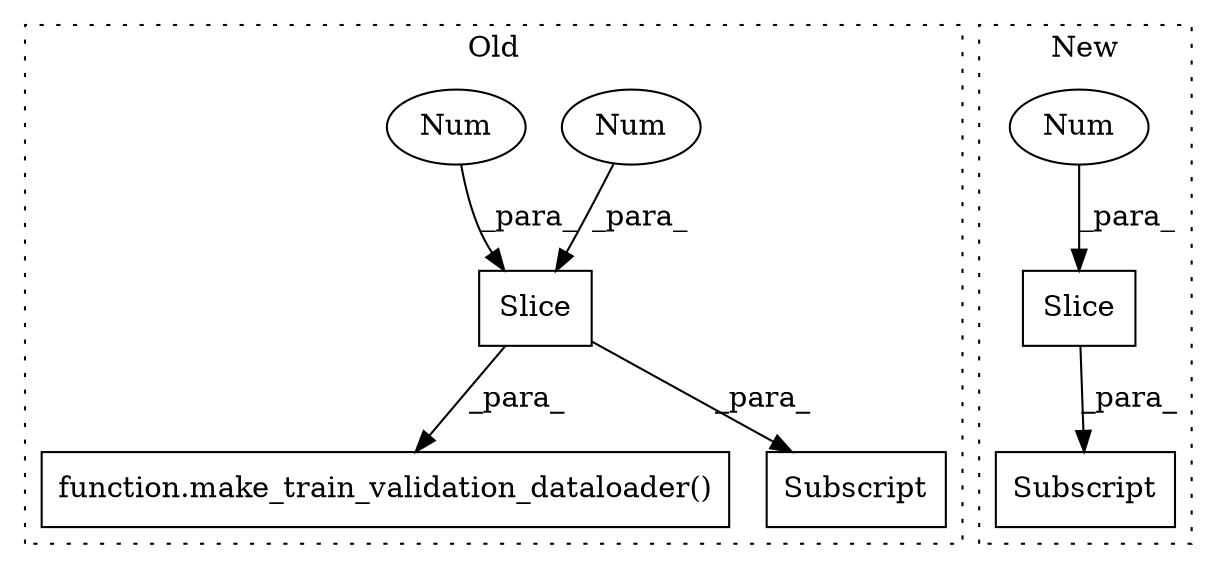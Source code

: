 digraph G {
subgraph cluster0 {
1 [label="function.make_train_validation_dataloader()" a="75" s="1840,2001" l="42,7" shape="box"];
4 [label="Slice" a="80" s="1780" l="8" shape="box"];
5 [label="Subscript" a="63" s="1749,0" l="40,0" shape="box"];
6 [label="Num" a="76" s="1780" l="1" shape="ellipse"];
8 [label="Num" a="76" s="1782" l="6" shape="ellipse"];
label = "Old";
style="dotted";
}
subgraph cluster1 {
2 [label="Slice" a="80" s="1835" l="8" shape="box"];
3 [label="Subscript" a="63" s="1819,0" l="25,0" shape="box"];
7 [label="Num" a="76" s="1837" l="6" shape="ellipse"];
label = "New";
style="dotted";
}
2 -> 3 [label="_para_"];
4 -> 5 [label="_para_"];
4 -> 1 [label="_para_"];
6 -> 4 [label="_para_"];
7 -> 2 [label="_para_"];
8 -> 4 [label="_para_"];
}